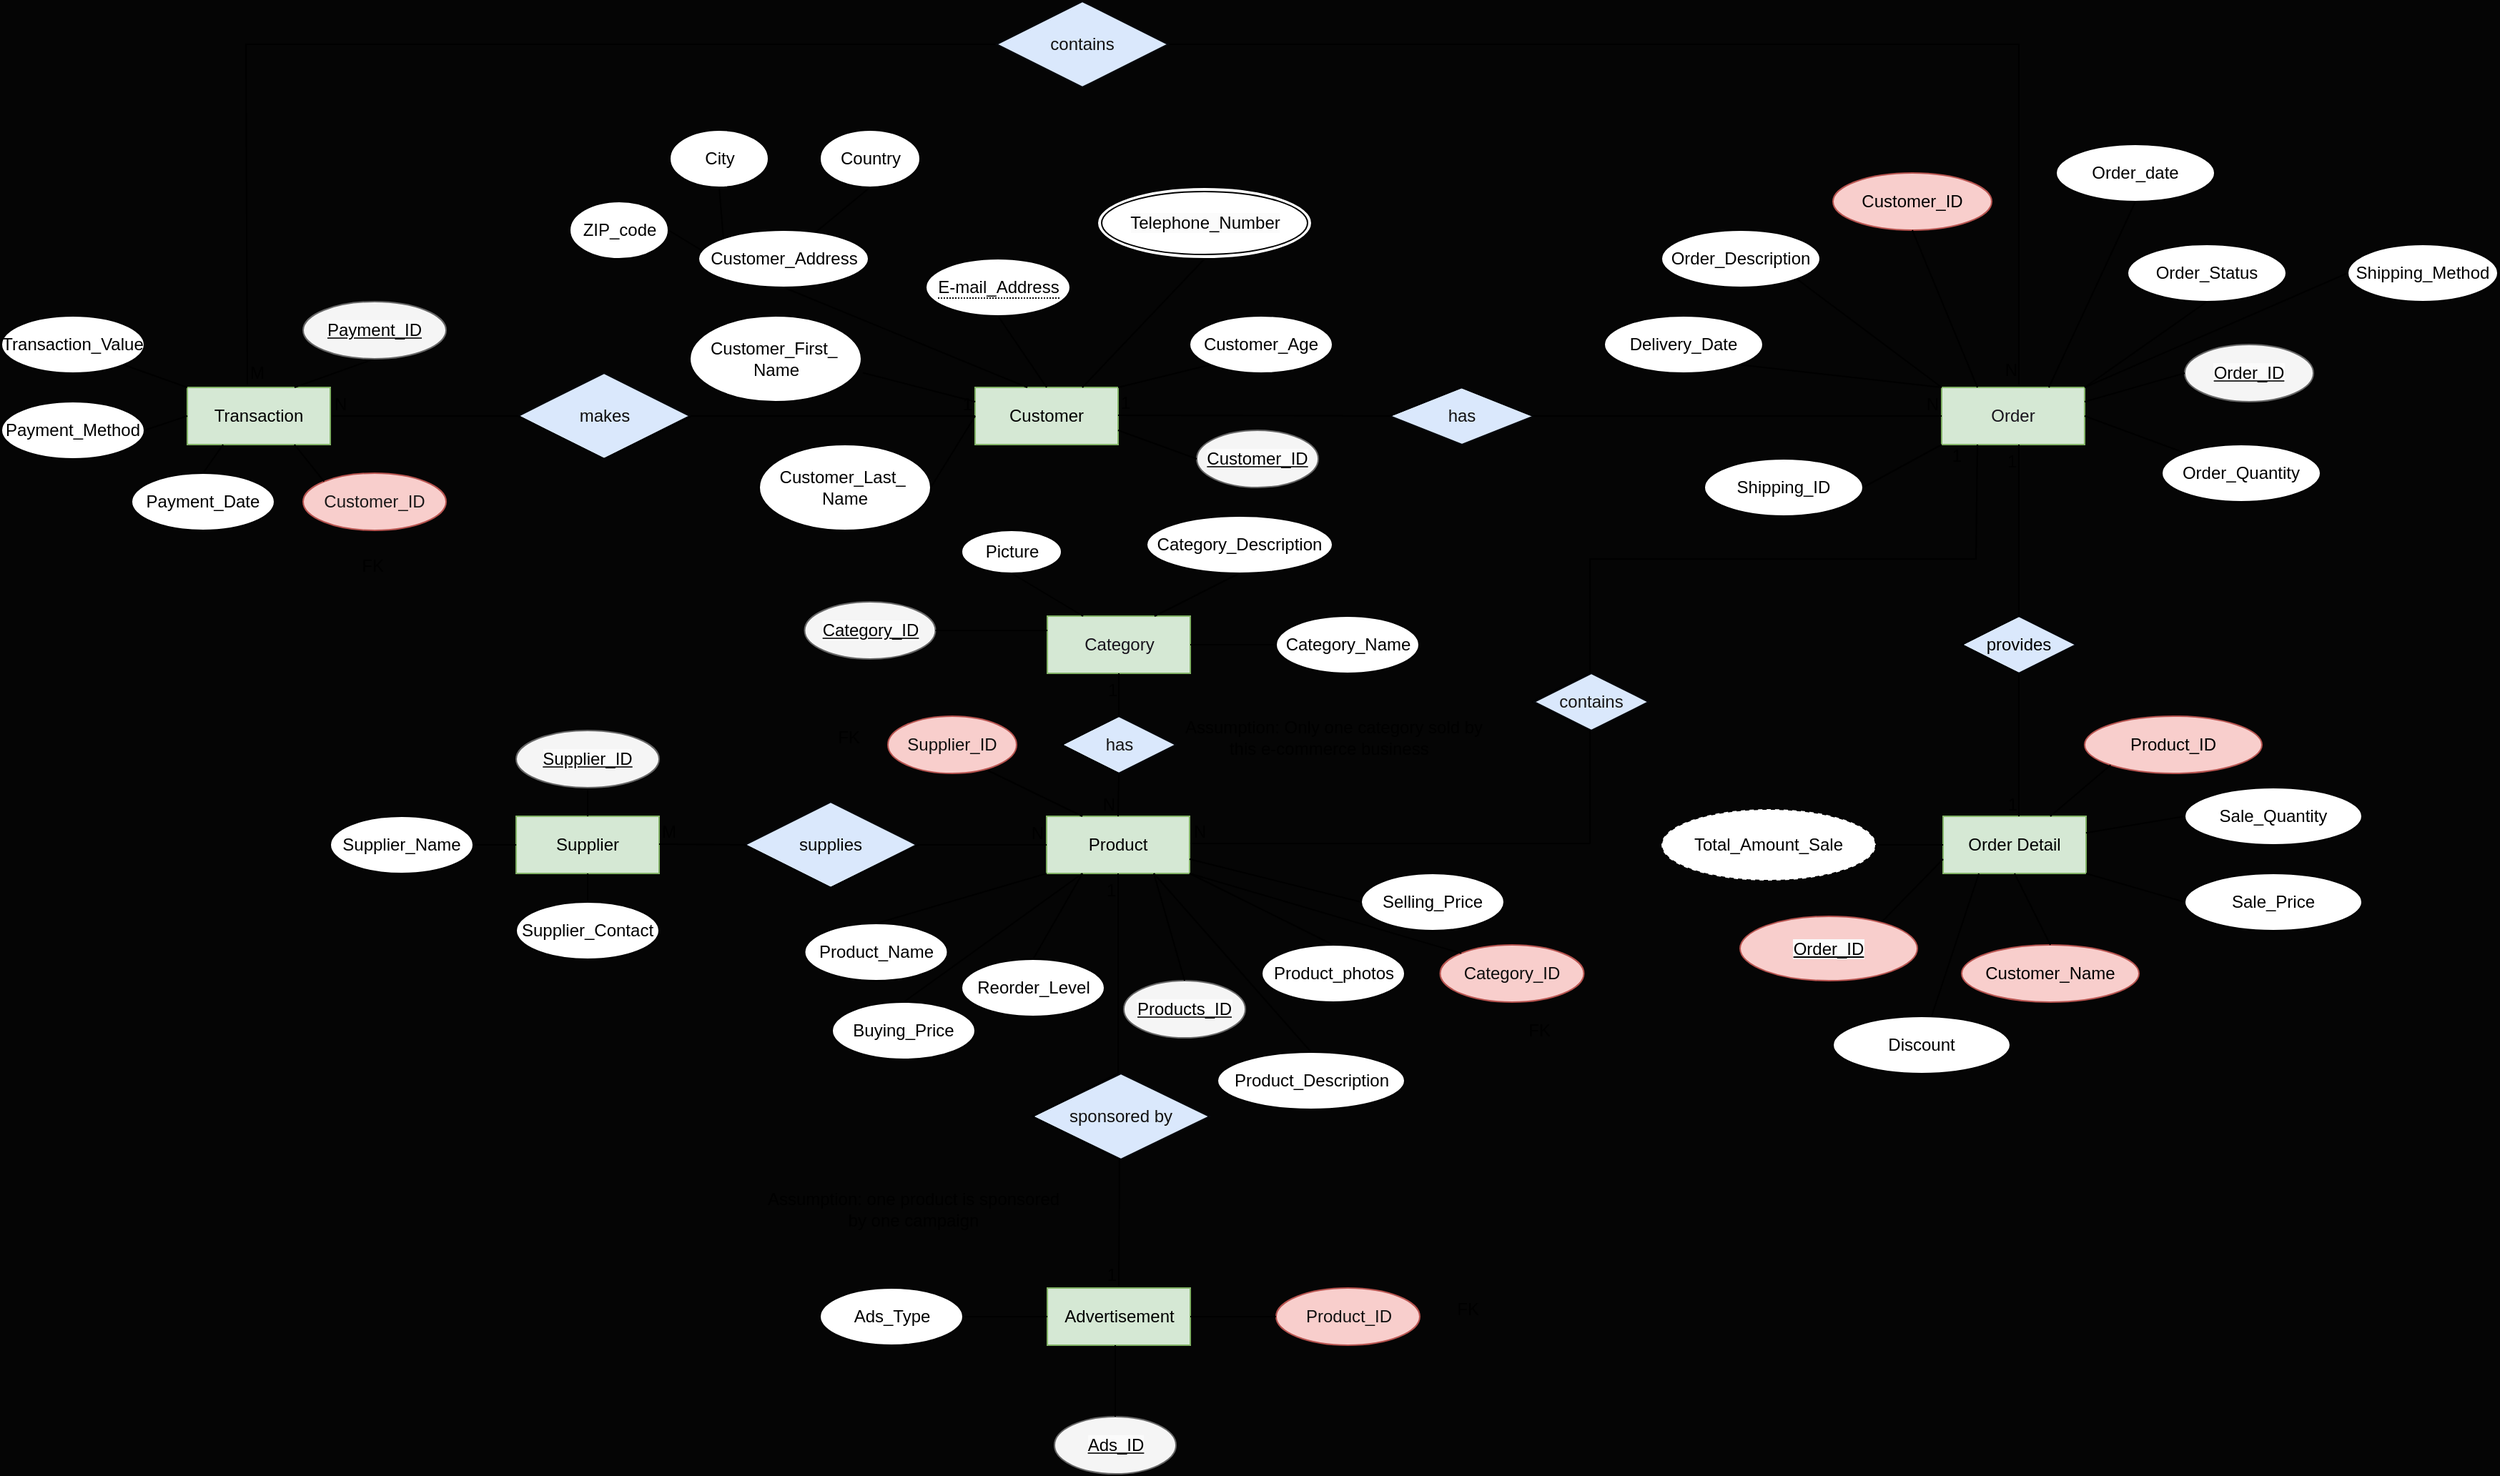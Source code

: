 <mxfile>
    <diagram name="Page-1" id="ivrqiA3PI_ZQujy4Wrm9">
        <mxGraphModel dx="1917" dy="1512" grid="1" gridSize="10" guides="1" tooltips="1" connect="1" arrows="1" fold="1" page="1" pageScale="1" pageWidth="1169" pageHeight="827" background="#050505" math="0" shadow="0">
            <root>
                <mxCell id="0"/>
                <mxCell id="1" parent="0"/>
                <mxCell id="GLYRe_VKkiP-eNtGVK_R-2" value="Customer" style="whiteSpace=wrap;html=1;align=center;fillColor=#d5e8d4;strokeColor=#82b366;fontColor=#000000;" parent="1" vertex="1">
                    <mxGeometry x="511" y="-50" width="100" height="40" as="geometry"/>
                </mxCell>
                <mxCell id="GLYRe_VKkiP-eNtGVK_R-3" value="Product" style="whiteSpace=wrap;html=1;align=center;fillColor=#d5e8d4;strokeColor=#82b366;fontColor=#000000;" parent="1" vertex="1">
                    <mxGeometry x="561" y="250" width="100" height="40" as="geometry"/>
                </mxCell>
                <mxCell id="GLYRe_VKkiP-eNtGVK_R-4" value="Order" style="whiteSpace=wrap;html=1;align=center;points=[[0,0,0,0,0],[0,0.25,0,0,0],[0,0.5,0,0,0],[0,0.75,0,0,0],[0,1,0,0,0],[0.25,0,0,0,0],[0.25,1,0,0,0],[0.5,0,0,0,0],[0.5,1,0,0,0],[0.75,0,0,0,0],[0.75,1,0,0,0],[1,0,0,0,0],[1,0.25,0,0,0],[1,0.5,0,0,0],[1,0.75,0,0,0],[1,1,0,0,0]];fillColor=#d5e8d4;strokeColor=#82b366;fontColor=#18141D;" parent="1" vertex="1">
                    <mxGeometry x="1187" y="-50" width="100" height="40" as="geometry"/>
                </mxCell>
                <mxCell id="GLYRe_VKkiP-eNtGVK_R-5" value="Order Detail" style="whiteSpace=wrap;html=1;align=center;fillColor=#d5e8d4;strokeColor=#82b366;fontColor=#000000;" parent="1" vertex="1">
                    <mxGeometry x="1188" y="250" width="100" height="40" as="geometry"/>
                </mxCell>
                <mxCell id="GLYRe_VKkiP-eNtGVK_R-7" value="Supplier" style="whiteSpace=wrap;html=1;align=center;fillColor=#d5e8d4;strokeColor=#82b366;fontColor=#000000;" parent="1" vertex="1">
                    <mxGeometry x="190" y="250" width="100" height="40" as="geometry"/>
                </mxCell>
                <mxCell id="GLYRe_VKkiP-eNtGVK_R-8" value="Category" style="whiteSpace=wrap;html=1;align=center;fillColor=#d5e8d4;strokeColor=#82b366;fontColor=#18141D;" parent="1" vertex="1">
                    <mxGeometry x="561.5" y="110" width="100" height="40" as="geometry"/>
                </mxCell>
                <mxCell id="GLYRe_VKkiP-eNtGVK_R-39" value="supplies" style="shape=rhombus;perimeter=rhombusPerimeter;whiteSpace=wrap;html=1;align=center;fillColor=#dae8fc;strokeColor=#07090D;fontColor=#050505;" parent="1" vertex="1">
                    <mxGeometry x="350" y="240" width="120" height="60" as="geometry"/>
                </mxCell>
                <mxCell id="GLYRe_VKkiP-eNtGVK_R-41" value="Supplier_Name" style="ellipse;whiteSpace=wrap;html=1;align=center;" parent="1" vertex="1">
                    <mxGeometry x="60" y="250" width="100" height="40" as="geometry"/>
                </mxCell>
                <mxCell id="GLYRe_VKkiP-eNtGVK_R-43" value="Supplier_Contact" style="ellipse;whiteSpace=wrap;html=1;align=center;" parent="1" vertex="1">
                    <mxGeometry x="190" y="310" width="100" height="40" as="geometry"/>
                </mxCell>
                <mxCell id="GLYRe_VKkiP-eNtGVK_R-45" value="" style="endArrow=none;html=1;rounded=0;exitX=1;exitY=0.5;exitDx=0;exitDy=0;entryX=0;entryY=0.5;entryDx=0;entryDy=0;entryPerimeter=0;" parent="1" source="GLYRe_VKkiP-eNtGVK_R-41" target="GLYRe_VKkiP-eNtGVK_R-7" edge="1">
                    <mxGeometry relative="1" as="geometry">
                        <mxPoint x="170" y="274.5" as="sourcePoint"/>
                        <mxPoint x="190" y="275" as="targetPoint"/>
                    </mxGeometry>
                </mxCell>
                <mxCell id="GLYRe_VKkiP-eNtGVK_R-50" value="" style="endArrow=none;html=1;rounded=0;entryX=0.5;entryY=1;entryDx=0;entryDy=0;exitX=0.5;exitY=0;exitDx=0;exitDy=0;" parent="1" source="GLYRe_VKkiP-eNtGVK_R-7" edge="1">
                    <mxGeometry relative="1" as="geometry">
                        <mxPoint x="500" y="309" as="sourcePoint"/>
                        <mxPoint x="240" y="230" as="targetPoint"/>
                    </mxGeometry>
                </mxCell>
                <mxCell id="GLYRe_VKkiP-eNtGVK_R-51" value="" style="endArrow=none;html=1;rounded=0;entryX=0.5;entryY=1;entryDx=0;entryDy=0;exitX=0.5;exitY=0;exitDx=0;exitDy=0;" parent="1" source="GLYRe_VKkiP-eNtGVK_R-43" target="GLYRe_VKkiP-eNtGVK_R-7" edge="1">
                    <mxGeometry relative="1" as="geometry">
                        <mxPoint x="200" y="430" as="sourcePoint"/>
                        <mxPoint x="360" y="430" as="targetPoint"/>
                    </mxGeometry>
                </mxCell>
                <mxCell id="GLYRe_VKkiP-eNtGVK_R-56" value="" style="endArrow=none;html=1;rounded=0;entryX=0;entryY=0.5;entryDx=0;entryDy=0;" parent="1" target="GLYRe_VKkiP-eNtGVK_R-3" edge="1">
                    <mxGeometry relative="1" as="geometry">
                        <mxPoint x="290" y="269.5" as="sourcePoint"/>
                        <mxPoint x="450" y="269.5" as="targetPoint"/>
                        <Array as="points">
                            <mxPoint x="350" y="270"/>
                            <mxPoint x="410" y="300"/>
                            <mxPoint x="471" y="270"/>
                        </Array>
                    </mxGeometry>
                </mxCell>
                <mxCell id="GLYRe_VKkiP-eNtGVK_R-57" value="M" style="resizable=0;html=1;whiteSpace=wrap;align=left;verticalAlign=bottom;" parent="GLYRe_VKkiP-eNtGVK_R-56" connectable="0" vertex="1">
                    <mxGeometry x="-1" relative="1" as="geometry"/>
                </mxCell>
                <mxCell id="GLYRe_VKkiP-eNtGVK_R-58" value="N" style="resizable=0;html=1;whiteSpace=wrap;align=right;verticalAlign=bottom;" parent="GLYRe_VKkiP-eNtGVK_R-56" connectable="0" vertex="1">
                    <mxGeometry x="1" relative="1" as="geometry"/>
                </mxCell>
                <mxCell id="GLYRe_VKkiP-eNtGVK_R-60" value="&lt;meta charset=&quot;utf-8&quot;&gt;&lt;span style=&quot;color: rgb(0, 0, 0); font-family: Helvetica; font-size: 12px; font-style: normal; font-variant-ligatures: normal; font-variant-caps: normal; font-weight: 400; letter-spacing: normal; orphans: 2; text-align: center; text-indent: 0px; text-transform: none; widows: 2; word-spacing: 0px; -webkit-text-stroke-width: 0px; background-color: rgb(251, 251, 251); text-decoration-thickness: initial; text-decoration-style: initial; text-decoration-color: initial; float: none; display: inline !important;&quot;&gt;Supplier_ID&lt;/span&gt;" style="ellipse;whiteSpace=wrap;html=1;align=center;fontStyle=4;fillColor=#f5f5f5;fontColor=#333333;strokeColor=#666666;" parent="1" vertex="1">
                    <mxGeometry x="190" y="190" width="100" height="40" as="geometry"/>
                </mxCell>
                <mxCell id="GLYRe_VKkiP-eNtGVK_R-63" value="&lt;span style=&quot;color: rgb(0, 0, 0); font-family: Helvetica; font-size: 12px; font-style: normal; font-variant-ligatures: normal; font-variant-caps: normal; font-weight: 400; letter-spacing: normal; orphans: 2; text-align: center; text-indent: 0px; text-transform: none; widows: 2; word-spacing: 0px; -webkit-text-stroke-width: 0px; background-color: rgb(251, 251, 251); text-decoration-thickness: initial; text-decoration-style: initial; text-decoration-color: initial; float: none; display: inline !important;&quot;&gt;Category_ID&lt;/span&gt;" style="ellipse;whiteSpace=wrap;html=1;align=center;fontStyle=4;fillColor=#f5f5f5;fontColor=#333333;strokeColor=#666666;" parent="1" vertex="1">
                    <mxGeometry x="391.75" y="100" width="91.5" height="40" as="geometry"/>
                </mxCell>
                <mxCell id="GLYRe_VKkiP-eNtGVK_R-64" value="Product_Name" style="ellipse;whiteSpace=wrap;html=1;align=center;" parent="1" vertex="1">
                    <mxGeometry x="391.75" y="325" width="100" height="40" as="geometry"/>
                </mxCell>
                <mxCell id="GLYRe_VKkiP-eNtGVK_R-65" value="Buying_Price" style="ellipse;whiteSpace=wrap;html=1;align=center;" parent="1" vertex="1">
                    <mxGeometry x="411" y="380" width="100" height="40" as="geometry"/>
                </mxCell>
                <mxCell id="GLYRe_VKkiP-eNtGVK_R-67" value="has" style="shape=rhombus;perimeter=rhombusPerimeter;whiteSpace=wrap;html=1;align=center;fillColor=#dae8fc;strokeColor=#07090D;fontColor=#151414;" parent="1" vertex="1">
                    <mxGeometry x="571.5" y="180" width="80" height="40" as="geometry"/>
                </mxCell>
                <mxCell id="GLYRe_VKkiP-eNtGVK_R-75" value="Category_Name" style="ellipse;whiteSpace=wrap;html=1;align=center;" parent="1" vertex="1">
                    <mxGeometry x="721.5" y="110" width="100" height="40" as="geometry"/>
                </mxCell>
                <mxCell id="GLYRe_VKkiP-eNtGVK_R-76" value="&lt;span style=&quot;color: rgb(0, 0, 0); font-family: Helvetica; font-size: 12px; font-style: normal; font-variant-ligatures: normal; font-variant-caps: normal; font-weight: 400; letter-spacing: normal; orphans: 2; text-align: center; text-indent: 0px; text-transform: none; widows: 2; word-spacing: 0px; -webkit-text-stroke-width: 0px; background-color: rgb(251, 251, 251); text-decoration-thickness: initial; text-decoration-style: initial; text-decoration-color: initial; float: none; display: inline !important;&quot;&gt;Products_ID&lt;/span&gt;" style="ellipse;whiteSpace=wrap;html=1;align=center;fontStyle=4;fillColor=#f5f5f5;fontColor=#333333;strokeColor=#666666;" parent="1" vertex="1">
                    <mxGeometry x="615" y="365" width="85" height="40" as="geometry"/>
                </mxCell>
                <mxCell id="GLYRe_VKkiP-eNtGVK_R-77" value="Product_Description" style="ellipse;whiteSpace=wrap;html=1;align=center;" parent="1" vertex="1">
                    <mxGeometry x="680.5" y="415" width="131" height="40" as="geometry"/>
                </mxCell>
                <mxCell id="GLYRe_VKkiP-eNtGVK_R-83" value="Category_Description" style="ellipse;whiteSpace=wrap;html=1;align=center;" parent="1" vertex="1">
                    <mxGeometry x="631" y="40" width="130" height="40" as="geometry"/>
                </mxCell>
                <mxCell id="GLYRe_VKkiP-eNtGVK_R-89" value="Assumption: Only one category sold by this e-commerce business&amp;nbsp;&amp;nbsp;" style="text;html=1;strokeColor=none;fillColor=none;align=center;verticalAlign=middle;whiteSpace=wrap;rounded=0;" parent="1" vertex="1">
                    <mxGeometry x="651.5" y="180" width="220" height="30" as="geometry"/>
                </mxCell>
                <mxCell id="GLYRe_VKkiP-eNtGVK_R-91" value="Selling_Price" style="ellipse;whiteSpace=wrap;html=1;align=center;" parent="1" vertex="1">
                    <mxGeometry x="781" y="290" width="100" height="40" as="geometry"/>
                </mxCell>
                <mxCell id="GLYRe_VKkiP-eNtGVK_R-92" value="Product_photos" style="ellipse;whiteSpace=wrap;html=1;align=center;" parent="1" vertex="1">
                    <mxGeometry x="711.5" y="340" width="100" height="40" as="geometry"/>
                </mxCell>
                <mxCell id="GLYRe_VKkiP-eNtGVK_R-93" value="has" style="shape=rhombus;perimeter=rhombusPerimeter;whiteSpace=wrap;html=1;align=center;fillColor=#dae8fc;strokeColor=#07090D;fontColor=#121111;" parent="1" vertex="1">
                    <mxGeometry x="801" y="-50" width="101" height="40" as="geometry"/>
                </mxCell>
                <mxCell id="GLYRe_VKkiP-eNtGVK_R-98" value="" style="endArrow=none;html=1;rounded=0;exitX=1;exitY=0.5;exitDx=0;exitDy=0;entryX=0;entryY=0.25;entryDx=0;entryDy=0;" parent="1" source="GLYRe_VKkiP-eNtGVK_R-63" target="GLYRe_VKkiP-eNtGVK_R-8" edge="1">
                    <mxGeometry relative="1" as="geometry">
                        <mxPoint x="209.5" y="260" as="sourcePoint"/>
                        <mxPoint x="561" y="130" as="targetPoint"/>
                    </mxGeometry>
                </mxCell>
                <mxCell id="GLYRe_VKkiP-eNtGVK_R-99" value="" style="endArrow=none;html=1;rounded=0;exitX=0;exitY=0.5;exitDx=0;exitDy=0;entryX=1;entryY=0.5;entryDx=0;entryDy=0;" parent="1" source="GLYRe_VKkiP-eNtGVK_R-75" target="GLYRe_VKkiP-eNtGVK_R-8" edge="1">
                    <mxGeometry relative="1" as="geometry">
                        <mxPoint x="560.5" y="120" as="sourcePoint"/>
                        <mxPoint x="610.5" y="120" as="targetPoint"/>
                    </mxGeometry>
                </mxCell>
                <mxCell id="GLYRe_VKkiP-eNtGVK_R-104" style="edgeStyle=orthogonalEdgeStyle;rounded=0;orthogonalLoop=1;jettySize=auto;html=1;exitX=0.5;exitY=1;exitDx=0;exitDy=0;" parent="1" source="GLYRe_VKkiP-eNtGVK_R-67" target="GLYRe_VKkiP-eNtGVK_R-67" edge="1">
                    <mxGeometry relative="1" as="geometry"/>
                </mxCell>
                <mxCell id="GLYRe_VKkiP-eNtGVK_R-115" value="" style="endArrow=none;html=1;rounded=0;exitX=0.5;exitY=0;exitDx=0;exitDy=0;entryX=0;entryY=1;entryDx=0;entryDy=0;" parent="1" source="GLYRe_VKkiP-eNtGVK_R-64" target="GLYRe_VKkiP-eNtGVK_R-3" edge="1">
                    <mxGeometry relative="1" as="geometry">
                        <mxPoint x="810" y="80" as="sourcePoint"/>
                        <mxPoint x="783" y="130" as="targetPoint"/>
                        <Array as="points"/>
                    </mxGeometry>
                </mxCell>
                <mxCell id="GLYRe_VKkiP-eNtGVK_R-116" value="" style="endArrow=none;html=1;rounded=0;exitX=0.5;exitY=0;exitDx=0;exitDy=0;entryX=0.75;entryY=1;entryDx=0;entryDy=0;" parent="1" source="GLYRe_VKkiP-eNtGVK_R-76" target="GLYRe_VKkiP-eNtGVK_R-3" edge="1">
                    <mxGeometry relative="1" as="geometry">
                        <mxPoint x="500" y="350" as="sourcePoint"/>
                        <mxPoint x="571" y="300" as="targetPoint"/>
                        <Array as="points"/>
                    </mxGeometry>
                </mxCell>
                <mxCell id="GLYRe_VKkiP-eNtGVK_R-117" value="" style="endArrow=none;html=1;rounded=0;exitX=0.5;exitY=0;exitDx=0;exitDy=0;entryX=1;entryY=1;entryDx=0;entryDy=0;" parent="1" source="GLYRe_VKkiP-eNtGVK_R-92" target="GLYRe_VKkiP-eNtGVK_R-3" edge="1">
                    <mxGeometry relative="1" as="geometry">
                        <mxPoint x="646" y="360" as="sourcePoint"/>
                        <mxPoint x="621" y="300" as="targetPoint"/>
                        <Array as="points"/>
                    </mxGeometry>
                </mxCell>
                <mxCell id="GLYRe_VKkiP-eNtGVK_R-118" value="" style="endArrow=none;html=1;rounded=0;exitX=0.5;exitY=0;exitDx=0;exitDy=0;entryX=0.75;entryY=1;entryDx=0;entryDy=0;" parent="1" source="GLYRe_VKkiP-eNtGVK_R-77" target="GLYRe_VKkiP-eNtGVK_R-3" edge="1">
                    <mxGeometry relative="1" as="geometry">
                        <mxPoint x="761" y="340" as="sourcePoint"/>
                        <mxPoint x="671" y="300" as="targetPoint"/>
                        <Array as="points"/>
                    </mxGeometry>
                </mxCell>
                <mxCell id="GLYRe_VKkiP-eNtGVK_R-119" value="" style="endArrow=none;html=1;rounded=0;exitX=0.5;exitY=0;exitDx=0;exitDy=0;entryX=0.25;entryY=1;entryDx=0;entryDy=0;" parent="1" source="GLYRe_VKkiP-eNtGVK_R-65" target="GLYRe_VKkiP-eNtGVK_R-3" edge="1">
                    <mxGeometry relative="1" as="geometry">
                        <mxPoint x="737" y="400" as="sourcePoint"/>
                        <mxPoint x="646" y="300" as="targetPoint"/>
                        <Array as="points"/>
                    </mxGeometry>
                </mxCell>
                <mxCell id="GLYRe_VKkiP-eNtGVK_R-122" value="" style="endArrow=none;html=1;rounded=0;exitX=0;exitY=0.5;exitDx=0;exitDy=0;entryX=1;entryY=0.75;entryDx=0;entryDy=0;" parent="1" source="GLYRe_VKkiP-eNtGVK_R-91" target="GLYRe_VKkiP-eNtGVK_R-3" edge="1">
                    <mxGeometry relative="1" as="geometry">
                        <mxPoint x="761" y="340" as="sourcePoint"/>
                        <mxPoint x="671" y="300" as="targetPoint"/>
                        <Array as="points"/>
                    </mxGeometry>
                </mxCell>
                <mxCell id="GLYRe_VKkiP-eNtGVK_R-123" value="&lt;span style=&quot;color: rgb(0, 0, 0); font-family: Helvetica; font-size: 12px; font-style: normal; font-variant-ligatures: normal; font-variant-caps: normal; font-weight: 400; letter-spacing: normal; orphans: 2; text-align: center; text-indent: 0px; text-transform: none; widows: 2; word-spacing: 0px; -webkit-text-stroke-width: 0px; background-color: rgb(251, 251, 251); text-decoration-thickness: initial; text-decoration-style: initial; text-decoration-color: initial; float: none; display: inline !important;&quot;&gt;Customer_ID&lt;/span&gt;" style="ellipse;whiteSpace=wrap;html=1;align=center;fontStyle=4;fillColor=#f5f5f5;fontColor=#333333;strokeColor=#666666;" parent="1" vertex="1">
                    <mxGeometry x="666" y="-20" width="85" height="40" as="geometry"/>
                </mxCell>
                <mxCell id="GLYRe_VKkiP-eNtGVK_R-124" value="Customer_Last_&amp;nbsp; Name" style="ellipse;whiteSpace=wrap;html=1;align=center;" parent="1" vertex="1">
                    <mxGeometry x="360" y="-10" width="120" height="60" as="geometry"/>
                </mxCell>
                <mxCell id="GLYRe_VKkiP-eNtGVK_R-125" value="Order_Status" style="ellipse;whiteSpace=wrap;html=1;align=center;" parent="1" vertex="1">
                    <mxGeometry x="1317" y="-150" width="111" height="40" as="geometry"/>
                </mxCell>
                <mxCell id="GLYRe_VKkiP-eNtGVK_R-126" value="Customer_Address" style="ellipse;whiteSpace=wrap;html=1;align=center;" parent="1" vertex="1">
                    <mxGeometry x="317.5" y="-160" width="119" height="40" as="geometry"/>
                </mxCell>
                <mxCell id="GLYRe_VKkiP-eNtGVK_R-128" value="&lt;span style=&quot;color: rgb(0, 0, 0); font-family: Helvetica; font-size: 12px; font-style: normal; font-variant-ligatures: normal; font-variant-caps: normal; font-weight: 400; letter-spacing: normal; orphans: 2; text-align: center; text-indent: 0px; text-transform: none; widows: 2; word-spacing: 0px; -webkit-text-stroke-width: 0px; background-color: rgb(251, 251, 251); text-decoration-thickness: initial; text-decoration-style: initial; text-decoration-color: initial; float: none; display: inline !important;&quot;&gt;Telephone_Number&lt;/span&gt;" style="ellipse;shape=doubleEllipse;margin=3;whiteSpace=wrap;html=1;align=center;" parent="1" vertex="1">
                    <mxGeometry x="596.5" y="-190" width="150" height="50" as="geometry"/>
                </mxCell>
                <mxCell id="GLYRe_VKkiP-eNtGVK_R-129" value="ZIP_code" style="ellipse;whiteSpace=wrap;html=1;align=center;" parent="1" vertex="1">
                    <mxGeometry x="227.5" y="-180" width="69" height="40" as="geometry"/>
                </mxCell>
                <mxCell id="GLYRe_VKkiP-eNtGVK_R-130" value="City" style="ellipse;whiteSpace=wrap;html=1;align=center;" parent="1" vertex="1">
                    <mxGeometry x="297.5" y="-230" width="69" height="40" as="geometry"/>
                </mxCell>
                <mxCell id="GLYRe_VKkiP-eNtGVK_R-131" value="Country" style="ellipse;whiteSpace=wrap;html=1;align=center;" parent="1" vertex="1">
                    <mxGeometry x="402.5" y="-230" width="70" height="40" as="geometry"/>
                </mxCell>
                <mxCell id="GLYRe_VKkiP-eNtGVK_R-133" value="&lt;span style=&quot;border-bottom: 1px dotted&quot;&gt;E-mail_Address&lt;/span&gt;" style="ellipse;whiteSpace=wrap;html=1;align=center;" parent="1" vertex="1">
                    <mxGeometry x="476.5" y="-140" width="101" height="40" as="geometry"/>
                </mxCell>
                <mxCell id="GLYRe_VKkiP-eNtGVK_R-135" value="" style="endArrow=none;html=1;rounded=0;entryX=1;entryY=0;entryDx=0;entryDy=0;exitX=0;exitY=1;exitDx=0;exitDy=0;" parent="1" source="3" target="GLYRe_VKkiP-eNtGVK_R-2" edge="1">
                    <mxGeometry relative="1" as="geometry">
                        <mxPoint x="661" y="-80" as="sourcePoint"/>
                        <mxPoint x="789.5" y="-20" as="targetPoint"/>
                        <Array as="points"/>
                    </mxGeometry>
                </mxCell>
                <mxCell id="GLYRe_VKkiP-eNtGVK_R-136" value="" style="endArrow=none;html=1;rounded=0;entryX=0.75;entryY=0;entryDx=0;entryDy=0;exitX=0.5;exitY=1;exitDx=0;exitDy=0;" parent="1" source="GLYRe_VKkiP-eNtGVK_R-128" target="GLYRe_VKkiP-eNtGVK_R-2" edge="1">
                    <mxGeometry relative="1" as="geometry">
                        <mxPoint x="642.5" y="-140" as="sourcePoint"/>
                        <mxPoint x="627.5" y="-40" as="targetPoint"/>
                        <Array as="points"/>
                    </mxGeometry>
                </mxCell>
                <mxCell id="GLYRe_VKkiP-eNtGVK_R-137" value="" style="endArrow=none;html=1;rounded=0;entryX=0.5;entryY=0;entryDx=0;entryDy=0;exitX=0.5;exitY=1;exitDx=0;exitDy=0;" parent="1" source="GLYRe_VKkiP-eNtGVK_R-133" target="GLYRe_VKkiP-eNtGVK_R-2" edge="1">
                    <mxGeometry relative="1" as="geometry">
                        <mxPoint x="652.5" y="-130" as="sourcePoint"/>
                        <mxPoint x="602.5" y="-40" as="targetPoint"/>
                        <Array as="points"/>
                    </mxGeometry>
                </mxCell>
                <mxCell id="GLYRe_VKkiP-eNtGVK_R-138" value="" style="endArrow=none;html=1;rounded=0;exitX=0.5;exitY=1;exitDx=0;exitDy=0;" parent="1" source="GLYRe_VKkiP-eNtGVK_R-126" edge="1">
                    <mxGeometry relative="1" as="geometry">
                        <mxPoint x="537.5" y="-90" as="sourcePoint"/>
                        <mxPoint x="547.5" y="-50" as="targetPoint"/>
                        <Array as="points"/>
                    </mxGeometry>
                </mxCell>
                <mxCell id="GLYRe_VKkiP-eNtGVK_R-140" value="" style="endArrow=none;html=1;rounded=0;exitX=0;exitY=0.5;exitDx=0;exitDy=0;" parent="1" source="GLYRe_VKkiP-eNtGVK_R-123" edge="1">
                    <mxGeometry relative="1" as="geometry">
                        <mxPoint x="661" as="sourcePoint"/>
                        <mxPoint x="611" y="-20" as="targetPoint"/>
                        <Array as="points"/>
                    </mxGeometry>
                </mxCell>
                <mxCell id="GLYRe_VKkiP-eNtGVK_R-141" value="" style="endArrow=none;html=1;rounded=0;entryX=0;entryY=0.5;entryDx=0;entryDy=0;exitX=1;exitY=0.5;exitDx=0;exitDy=0;" parent="1" source="GLYRe_VKkiP-eNtGVK_R-124" target="GLYRe_VKkiP-eNtGVK_R-2" edge="1">
                    <mxGeometry relative="1" as="geometry">
                        <mxPoint x="457.5" as="sourcePoint"/>
                        <mxPoint x="527.5" y="-30" as="targetPoint"/>
                        <Array as="points"/>
                    </mxGeometry>
                </mxCell>
                <mxCell id="GLYRe_VKkiP-eNtGVK_R-142" value="" style="endArrow=none;html=1;rounded=0;exitX=1;exitY=0.5;exitDx=0;exitDy=0;entryX=0.017;entryY=0.35;entryDx=0;entryDy=0;entryPerimeter=0;" parent="1" source="GLYRe_VKkiP-eNtGVK_R-129" target="GLYRe_VKkiP-eNtGVK_R-126" edge="1">
                    <mxGeometry relative="1" as="geometry">
                        <mxPoint x="387.5" y="-110" as="sourcePoint"/>
                        <mxPoint x="557.5" y="-40" as="targetPoint"/>
                        <Array as="points"/>
                    </mxGeometry>
                </mxCell>
                <mxCell id="GLYRe_VKkiP-eNtGVK_R-143" value="" style="endArrow=none;html=1;rounded=0;exitX=0.5;exitY=1;exitDx=0;exitDy=0;entryX=0;entryY=0;entryDx=0;entryDy=0;" parent="1" source="GLYRe_VKkiP-eNtGVK_R-130" target="GLYRe_VKkiP-eNtGVK_R-126" edge="1">
                    <mxGeometry relative="1" as="geometry">
                        <mxPoint x="306.5" y="-150" as="sourcePoint"/>
                        <mxPoint x="329.5" y="-136" as="targetPoint"/>
                        <Array as="points"/>
                    </mxGeometry>
                </mxCell>
                <mxCell id="GLYRe_VKkiP-eNtGVK_R-144" value="" style="endArrow=none;html=1;rounded=0;exitX=0.5;exitY=1;exitDx=0;exitDy=0;" parent="1" source="GLYRe_VKkiP-eNtGVK_R-131" target="GLYRe_VKkiP-eNtGVK_R-126" edge="1">
                    <mxGeometry relative="1" as="geometry">
                        <mxPoint x="422.5" y="-189" as="sourcePoint"/>
                        <mxPoint x="345.5" y="-144" as="targetPoint"/>
                        <Array as="points"/>
                    </mxGeometry>
                </mxCell>
                <mxCell id="GLYRe_VKkiP-eNtGVK_R-150" value="" style="endArrow=none;html=1;rounded=0;entryX=0;entryY=0.5;entryDx=0;entryDy=0;" parent="1" target="GLYRe_VKkiP-eNtGVK_R-4" edge="1">
                    <mxGeometry relative="1" as="geometry">
                        <mxPoint x="611" y="-30.5" as="sourcePoint"/>
                        <mxPoint x="771" y="-30.5" as="targetPoint"/>
                        <Array as="points">
                            <mxPoint x="801" y="-30"/>
                            <mxPoint x="851" y="-50"/>
                            <mxPoint x="901" y="-30"/>
                        </Array>
                    </mxGeometry>
                </mxCell>
                <mxCell id="GLYRe_VKkiP-eNtGVK_R-151" value="1" style="resizable=0;html=1;whiteSpace=wrap;align=left;verticalAlign=bottom;" parent="GLYRe_VKkiP-eNtGVK_R-150" connectable="0" vertex="1">
                    <mxGeometry x="-1" relative="1" as="geometry"/>
                </mxCell>
                <mxCell id="GLYRe_VKkiP-eNtGVK_R-152" value="N" style="resizable=0;html=1;whiteSpace=wrap;align=right;verticalAlign=bottom;" parent="GLYRe_VKkiP-eNtGVK_R-150" connectable="0" vertex="1">
                    <mxGeometry x="1" relative="1" as="geometry"/>
                </mxCell>
                <mxCell id="GLYRe_VKkiP-eNtGVK_R-154" value="Order_Description" style="ellipse;whiteSpace=wrap;html=1;align=center;" parent="1" vertex="1">
                    <mxGeometry x="991" y="-160" width="111" height="40" as="geometry"/>
                </mxCell>
                <mxCell id="GLYRe_VKkiP-eNtGVK_R-158" value="Delivery_Date" style="ellipse;whiteSpace=wrap;html=1;align=center;" parent="1" vertex="1">
                    <mxGeometry x="951" y="-100" width="111" height="40" as="geometry"/>
                </mxCell>
                <mxCell id="GLYRe_VKkiP-eNtGVK_R-159" value="Shipping_Method" style="ellipse;whiteSpace=wrap;html=1;align=center;" parent="1" vertex="1">
                    <mxGeometry x="1471" y="-150" width="105" height="40" as="geometry"/>
                </mxCell>
                <mxCell id="GLYRe_VKkiP-eNtGVK_R-160" value="&lt;span style=&quot;color: rgb(0, 0, 0); font-family: Helvetica; font-size: 12px; font-style: normal; font-variant-ligatures: normal; font-variant-caps: normal; font-weight: 400; letter-spacing: normal; orphans: 2; text-align: center; text-indent: 0px; text-transform: none; widows: 2; word-spacing: 0px; -webkit-text-stroke-width: 0px; background-color: rgb(251, 251, 251); text-decoration-thickness: initial; text-decoration-style: initial; text-decoration-color: initial; float: none; display: inline !important;&quot;&gt;Order_ID&lt;/span&gt;" style="ellipse;whiteSpace=wrap;html=1;align=center;fontStyle=4;fillColor=#f5f5f5;fontColor=#333333;strokeColor=#666666;" parent="1" vertex="1">
                    <mxGeometry x="1357" y="-80" width="90" height="40" as="geometry"/>
                </mxCell>
                <mxCell id="GLYRe_VKkiP-eNtGVK_R-162" value="Order_date" style="ellipse;whiteSpace=wrap;html=1;align=center;" parent="1" vertex="1">
                    <mxGeometry x="1267" y="-220" width="111" height="40" as="geometry"/>
                </mxCell>
                <mxCell id="GLYRe_VKkiP-eNtGVK_R-163" value="Customer_ID" style="ellipse;whiteSpace=wrap;html=1;align=center;fillColor=#f8cecc;strokeColor=#b85450;fontColor=#000000;" parent="1" vertex="1">
                    <mxGeometry x="1111" y="-200" width="111" height="40" as="geometry"/>
                </mxCell>
                <mxCell id="GLYRe_VKkiP-eNtGVK_R-164" value="provides" style="shape=rhombus;perimeter=rhombusPerimeter;whiteSpace=wrap;html=1;align=center;fillColor=#dae8fc;strokeColor=#00040a;fontColor=#000000;" parent="1" vertex="1">
                    <mxGeometry x="1201" y="110" width="80" height="40" as="geometry"/>
                </mxCell>
                <mxCell id="GLYRe_VKkiP-eNtGVK_R-170" value="" style="endArrow=none;html=1;rounded=0;exitX=0;exitY=0.5;exitDx=0;exitDy=0;entryX=1;entryY=0.25;entryDx=0;entryDy=0;" parent="1" source="GLYRe_VKkiP-eNtGVK_R-160" target="GLYRe_VKkiP-eNtGVK_R-4" edge="1">
                    <mxGeometry relative="1" as="geometry">
                        <mxPoint x="1347" y="-60" as="sourcePoint"/>
                        <mxPoint x="1308" y="-29" as="targetPoint"/>
                        <Array as="points"/>
                    </mxGeometry>
                </mxCell>
                <mxCell id="GLYRe_VKkiP-eNtGVK_R-171" value="" style="endArrow=none;html=1;rounded=0;exitX=0.5;exitY=1;exitDx=0;exitDy=0;entryX=1;entryY=0;entryDx=0;entryDy=0;" parent="1" source="GLYRe_VKkiP-eNtGVK_R-125" target="GLYRe_VKkiP-eNtGVK_R-4" edge="1">
                    <mxGeometry relative="1" as="geometry">
                        <mxPoint x="1356" y="-70" as="sourcePoint"/>
                        <mxPoint x="1257" y="-30" as="targetPoint"/>
                        <Array as="points"/>
                    </mxGeometry>
                </mxCell>
                <mxCell id="GLYRe_VKkiP-eNtGVK_R-172" value="" style="endArrow=none;html=1;rounded=0;exitX=0.5;exitY=1;exitDx=0;exitDy=0;entryX=0.75;entryY=0;entryDx=0;entryDy=0;" parent="1" source="GLYRe_VKkiP-eNtGVK_R-162" target="GLYRe_VKkiP-eNtGVK_R-4" edge="1">
                    <mxGeometry relative="1" as="geometry">
                        <mxPoint x="1353" y="-110" as="sourcePoint"/>
                        <mxPoint x="1287" y="-50" as="targetPoint"/>
                        <Array as="points"/>
                    </mxGeometry>
                </mxCell>
                <mxCell id="GLYRe_VKkiP-eNtGVK_R-174" value="" style="endArrow=none;html=1;rounded=0;exitX=0.5;exitY=1;exitDx=0;exitDy=0;entryX=0.25;entryY=0;entryDx=0;entryDy=0;" parent="1" source="GLYRe_VKkiP-eNtGVK_R-163" target="GLYRe_VKkiP-eNtGVK_R-4" edge="1">
                    <mxGeometry relative="1" as="geometry">
                        <mxPoint x="1148" y="-220" as="sourcePoint"/>
                        <mxPoint x="1077" y="-90" as="targetPoint"/>
                        <Array as="points"/>
                    </mxGeometry>
                </mxCell>
                <mxCell id="GLYRe_VKkiP-eNtGVK_R-175" value="" style="endArrow=none;html=1;rounded=0;entryX=1;entryY=0;entryDx=0;entryDy=0;entryPerimeter=0;exitX=0;exitY=0.5;exitDx=0;exitDy=0;" parent="1" source="GLYRe_VKkiP-eNtGVK_R-159" target="GLYRe_VKkiP-eNtGVK_R-4" edge="1">
                    <mxGeometry relative="1" as="geometry">
                        <mxPoint x="1471" y="-130" as="sourcePoint"/>
                        <mxPoint x="1137" as="targetPoint"/>
                        <Array as="points"/>
                    </mxGeometry>
                </mxCell>
                <mxCell id="GLYRe_VKkiP-eNtGVK_R-176" value="" style="endArrow=none;html=1;rounded=0;exitX=1;exitY=1;exitDx=0;exitDy=0;entryX=0;entryY=0;entryDx=0;entryDy=0;" parent="1" source="GLYRe_VKkiP-eNtGVK_R-154" target="GLYRe_VKkiP-eNtGVK_R-4" edge="1">
                    <mxGeometry relative="1" as="geometry">
                        <mxPoint x="1128" y="-180" as="sourcePoint"/>
                        <mxPoint x="1206" y="-43" as="targetPoint"/>
                        <Array as="points"/>
                    </mxGeometry>
                </mxCell>
                <mxCell id="GLYRe_VKkiP-eNtGVK_R-177" value="" style="endArrow=none;html=1;rounded=0;exitX=1;exitY=1;exitDx=0;exitDy=0;entryX=0;entryY=0;entryDx=0;entryDy=0;" parent="1" source="GLYRe_VKkiP-eNtGVK_R-158" target="GLYRe_VKkiP-eNtGVK_R-4" edge="1">
                    <mxGeometry relative="1" as="geometry">
                        <mxPoint x="1138" y="-170" as="sourcePoint"/>
                        <mxPoint x="1216" y="-33" as="targetPoint"/>
                        <Array as="points"/>
                    </mxGeometry>
                </mxCell>
                <mxCell id="GLYRe_VKkiP-eNtGVK_R-180" value="" style="endArrow=none;html=1;rounded=0;entryX=0;entryY=0;entryDx=0;entryDy=0;exitX=0.5;exitY=1;exitDx=0;exitDy=0;" parent="1" edge="1">
                    <mxGeometry relative="1" as="geometry">
                        <mxPoint x="1241" y="-10" as="sourcePoint"/>
                        <mxPoint x="1241" y="250" as="targetPoint"/>
                        <Array as="points">
                            <mxPoint x="1241" y="110"/>
                            <mxPoint x="1201" y="130"/>
                            <mxPoint x="1241" y="150"/>
                            <mxPoint x="1241" y="210"/>
                            <mxPoint x="1241" y="250"/>
                        </Array>
                    </mxGeometry>
                </mxCell>
                <mxCell id="GLYRe_VKkiP-eNtGVK_R-181" value="1" style="resizable=0;html=1;whiteSpace=wrap;align=left;verticalAlign=bottom;" parent="GLYRe_VKkiP-eNtGVK_R-180" connectable="0" vertex="1">
                    <mxGeometry x="-1" relative="1" as="geometry">
                        <mxPoint x="-10" y="20" as="offset"/>
                    </mxGeometry>
                </mxCell>
                <mxCell id="GLYRe_VKkiP-eNtGVK_R-182" value="1" style="resizable=0;html=1;whiteSpace=wrap;align=right;verticalAlign=bottom;" parent="GLYRe_VKkiP-eNtGVK_R-180" connectable="0" vertex="1">
                    <mxGeometry x="1" relative="1" as="geometry">
                        <mxPoint as="offset"/>
                    </mxGeometry>
                </mxCell>
                <mxCell id="GLYRe_VKkiP-eNtGVK_R-183" value="&lt;span style=&quot;color: rgb(0, 0, 0); font-family: Helvetica; font-size: 12px; font-style: normal; font-variant-ligatures: normal; font-variant-caps: normal; font-weight: 400; letter-spacing: normal; orphans: 2; text-align: center; text-indent: 0px; text-transform: none; widows: 2; word-spacing: 0px; -webkit-text-stroke-width: 0px; background-color: rgb(251, 251, 251); text-decoration-thickness: initial; text-decoration-style: initial; text-decoration-color: initial; float: none; display: inline !important;&quot;&gt;Order_ID&lt;/span&gt;" style="ellipse;whiteSpace=wrap;html=1;align=center;fontStyle=4;fillColor=#f8cecc;strokeColor=#b85450;" parent="1" vertex="1">
                    <mxGeometry x="1046" y="320" width="124" height="45" as="geometry"/>
                </mxCell>
                <mxCell id="GLYRe_VKkiP-eNtGVK_R-185" value="Sale_Quantity" style="ellipse;whiteSpace=wrap;html=1;align=center;" parent="1" vertex="1">
                    <mxGeometry x="1357" y="230" width="124" height="40" as="geometry"/>
                </mxCell>
                <mxCell id="GLYRe_VKkiP-eNtGVK_R-186" value="Sale_Price" style="ellipse;whiteSpace=wrap;html=1;align=center;" parent="1" vertex="1">
                    <mxGeometry x="1357" y="290" width="124" height="40" as="geometry"/>
                </mxCell>
                <mxCell id="GLYRe_VKkiP-eNtGVK_R-187" value="Customer_Name" style="ellipse;whiteSpace=wrap;html=1;align=center;fillColor=#f8cecc;strokeColor=#b85450;fontColor=#000000;" parent="1" vertex="1">
                    <mxGeometry x="1201" y="340" width="124" height="40" as="geometry"/>
                </mxCell>
                <mxCell id="GLYRe_VKkiP-eNtGVK_R-189" value="Total_Amount_Sale" style="ellipse;whiteSpace=wrap;html=1;align=center;dashed=1;" parent="1" vertex="1">
                    <mxGeometry x="991" y="245" width="150" height="50" as="geometry"/>
                </mxCell>
                <mxCell id="GLYRe_VKkiP-eNtGVK_R-191" value="" style="endArrow=none;html=1;rounded=0;exitX=1;exitY=0.5;exitDx=0;exitDy=0;entryX=0;entryY=0.5;entryDx=0;entryDy=0;" parent="1" source="GLYRe_VKkiP-eNtGVK_R-189" target="GLYRe_VKkiP-eNtGVK_R-5" edge="1">
                    <mxGeometry relative="1" as="geometry">
                        <mxPoint x="1140" y="270" as="sourcePoint"/>
                        <mxPoint x="1281" y="286" as="targetPoint"/>
                        <Array as="points"/>
                    </mxGeometry>
                </mxCell>
                <mxCell id="GLYRe_VKkiP-eNtGVK_R-192" value="" style="endArrow=none;html=1;rounded=0;exitX=0.806;exitY=0.067;exitDx=0;exitDy=0;entryX=0;entryY=0.75;entryDx=0;entryDy=0;exitPerimeter=0;" parent="1" source="GLYRe_VKkiP-eNtGVK_R-183" target="GLYRe_VKkiP-eNtGVK_R-5" edge="1">
                    <mxGeometry relative="1" as="geometry">
                        <mxPoint x="1151" y="280" as="sourcePoint"/>
                        <mxPoint x="1198" y="280" as="targetPoint"/>
                        <Array as="points"/>
                    </mxGeometry>
                </mxCell>
                <mxCell id="GLYRe_VKkiP-eNtGVK_R-193" value="" style="endArrow=none;html=1;rounded=0;entryX=0.5;entryY=1;entryDx=0;entryDy=0;exitX=0.5;exitY=0;exitDx=0;exitDy=0;" parent="1" source="GLYRe_VKkiP-eNtGVK_R-187" target="GLYRe_VKkiP-eNtGVK_R-5" edge="1">
                    <mxGeometry relative="1" as="geometry">
                        <mxPoint x="1251" y="340" as="sourcePoint"/>
                        <mxPoint x="1198" y="290" as="targetPoint"/>
                        <Array as="points"/>
                    </mxGeometry>
                </mxCell>
                <mxCell id="GLYRe_VKkiP-eNtGVK_R-194" value="" style="endArrow=none;html=1;rounded=0;entryX=1;entryY=1;entryDx=0;entryDy=0;exitX=0;exitY=0.5;exitDx=0;exitDy=0;" parent="1" source="GLYRe_VKkiP-eNtGVK_R-186" target="GLYRe_VKkiP-eNtGVK_R-5" edge="1">
                    <mxGeometry relative="1" as="geometry">
                        <mxPoint x="1273" y="350" as="sourcePoint"/>
                        <mxPoint x="1248" y="300" as="targetPoint"/>
                        <Array as="points"/>
                    </mxGeometry>
                </mxCell>
                <mxCell id="GLYRe_VKkiP-eNtGVK_R-195" value="" style="endArrow=none;html=1;rounded=0;" parent="1" target="GLYRe_VKkiP-eNtGVK_R-5" edge="1">
                    <mxGeometry relative="1" as="geometry">
                        <mxPoint x="1357" y="250" as="sourcePoint"/>
                        <mxPoint x="1291" y="270" as="targetPoint"/>
                        <Array as="points"/>
                    </mxGeometry>
                </mxCell>
                <mxCell id="GLYRe_VKkiP-eNtGVK_R-197" value="Order_Quantity" style="ellipse;whiteSpace=wrap;html=1;align=center;" parent="1" vertex="1">
                    <mxGeometry x="1341" y="-10" width="111" height="40" as="geometry"/>
                </mxCell>
                <mxCell id="GLYRe_VKkiP-eNtGVK_R-198" value="" style="endArrow=none;html=1;rounded=0;exitX=0;exitY=0;exitDx=0;exitDy=0;entryX=1;entryY=0.5;entryDx=0;entryDy=0;entryPerimeter=0;" parent="1" source="GLYRe_VKkiP-eNtGVK_R-197" target="GLYRe_VKkiP-eNtGVK_R-4" edge="1">
                    <mxGeometry relative="1" as="geometry">
                        <mxPoint x="1383" y="-100" as="sourcePoint"/>
                        <mxPoint x="1297" y="-40" as="targetPoint"/>
                        <Array as="points"/>
                    </mxGeometry>
                </mxCell>
                <mxCell id="GLYRe_VKkiP-eNtGVK_R-199" value="Product_ID" style="ellipse;whiteSpace=wrap;html=1;align=center;fillColor=#f8cecc;strokeColor=#b85450;fontColor=#000000;" parent="1" vertex="1">
                    <mxGeometry x="1287" y="180" width="124" height="40" as="geometry"/>
                </mxCell>
                <mxCell id="GLYRe_VKkiP-eNtGVK_R-200" value="" style="endArrow=none;html=1;rounded=0;entryX=0.75;entryY=0;entryDx=0;entryDy=0;exitX=0;exitY=1;exitDx=0;exitDy=0;" parent="1" source="GLYRe_VKkiP-eNtGVK_R-199" target="GLYRe_VKkiP-eNtGVK_R-5" edge="1">
                    <mxGeometry relative="1" as="geometry">
                        <mxPoint x="1331" y="210" as="sourcePoint"/>
                        <mxPoint x="1267" y="245" as="targetPoint"/>
                        <Array as="points"/>
                    </mxGeometry>
                </mxCell>
                <mxCell id="GLYRe_VKkiP-eNtGVK_R-201" value="Discount" style="ellipse;whiteSpace=wrap;html=1;align=center;" parent="1" vertex="1">
                    <mxGeometry x="1111" y="390" width="124" height="40" as="geometry"/>
                </mxCell>
                <mxCell id="GLYRe_VKkiP-eNtGVK_R-202" value="" style="endArrow=none;html=1;rounded=0;entryX=0.556;entryY=0;entryDx=0;entryDy=0;entryPerimeter=0;exitX=0.25;exitY=1;exitDx=0;exitDy=0;" parent="1" source="GLYRe_VKkiP-eNtGVK_R-5" target="GLYRe_VKkiP-eNtGVK_R-201" edge="1">
                    <mxGeometry relative="1" as="geometry">
                        <mxPoint x="1211" y="300" as="sourcePoint"/>
                        <mxPoint x="1173" y="326" as="targetPoint"/>
                        <Array as="points"/>
                    </mxGeometry>
                </mxCell>
                <mxCell id="GLYRe_VKkiP-eNtGVK_R-203" value="Shipping_ID" style="ellipse;whiteSpace=wrap;html=1;align=center;" parent="1" vertex="1">
                    <mxGeometry x="1021" width="111" height="40" as="geometry"/>
                </mxCell>
                <mxCell id="GLYRe_VKkiP-eNtGVK_R-204" value="" style="endArrow=none;html=1;rounded=0;entryX=0;entryY=1;entryDx=0;entryDy=0;entryPerimeter=0;" parent="1" target="GLYRe_VKkiP-eNtGVK_R-4" edge="1">
                    <mxGeometry relative="1" as="geometry">
                        <mxPoint x="1132" y="20" as="sourcePoint"/>
                        <mxPoint x="1197" y="-40" as="targetPoint"/>
                        <Array as="points"/>
                    </mxGeometry>
                </mxCell>
                <mxCell id="GLYRe_VKkiP-eNtGVK_R-209" value="Picture" style="ellipse;whiteSpace=wrap;html=1;align=center;" parent="1" vertex="1">
                    <mxGeometry x="501.5" y="50" width="70" height="30" as="geometry"/>
                </mxCell>
                <mxCell id="GLYRe_VKkiP-eNtGVK_R-210" value="" style="endArrow=none;html=1;rounded=0;exitX=0.5;exitY=1;exitDx=0;exitDy=0;entryX=0.25;entryY=0;entryDx=0;entryDy=0;" parent="1" source="GLYRe_VKkiP-eNtGVK_R-209" target="GLYRe_VKkiP-eNtGVK_R-8" edge="1">
                    <mxGeometry relative="1" as="geometry">
                        <mxPoint x="660.5" y="70" as="sourcePoint"/>
                        <mxPoint x="633.5" y="120" as="targetPoint"/>
                        <Array as="points"/>
                    </mxGeometry>
                </mxCell>
                <mxCell id="GLYRe_VKkiP-eNtGVK_R-214" value="Reorder_Level" style="ellipse;whiteSpace=wrap;html=1;align=center;" parent="1" vertex="1">
                    <mxGeometry x="501.5" y="350" width="100" height="40" as="geometry"/>
                </mxCell>
                <mxCell id="GLYRe_VKkiP-eNtGVK_R-215" value="Supplier_ID" style="ellipse;whiteSpace=wrap;html=1;align=center;fillColor=#f8cecc;strokeColor=#b85450;fontColor=#0f0f0f;" parent="1" vertex="1">
                    <mxGeometry x="450" y="180" width="90" height="40" as="geometry"/>
                </mxCell>
                <mxCell id="GLYRe_VKkiP-eNtGVK_R-216" value="" style="endArrow=none;html=1;rounded=0;exitX=0.5;exitY=0;exitDx=0;exitDy=0;entryX=0.25;entryY=1;entryDx=0;entryDy=0;" parent="1" source="GLYRe_VKkiP-eNtGVK_R-214" target="GLYRe_VKkiP-eNtGVK_R-3" edge="1">
                    <mxGeometry relative="1" as="geometry">
                        <mxPoint x="541" y="410" as="sourcePoint"/>
                        <mxPoint x="601" y="300" as="targetPoint"/>
                        <Array as="points"/>
                    </mxGeometry>
                </mxCell>
                <mxCell id="GLYRe_VKkiP-eNtGVK_R-217" value="" style="endArrow=none;html=1;rounded=0;exitX=0.25;exitY=0;exitDx=0;exitDy=0;entryX=0.778;entryY=0.95;entryDx=0;entryDy=0;entryPerimeter=0;" parent="1" source="GLYRe_VKkiP-eNtGVK_R-3" target="GLYRe_VKkiP-eNtGVK_R-215" edge="1">
                    <mxGeometry relative="1" as="geometry">
                        <mxPoint x="586" y="300" as="sourcePoint"/>
                        <mxPoint x="521" y="220" as="targetPoint"/>
                        <Array as="points"/>
                    </mxGeometry>
                </mxCell>
                <mxCell id="GLYRe_VKkiP-eNtGVK_R-220" value="" style="endArrow=none;html=1;rounded=0;entryX=0.25;entryY=1;entryDx=0;entryDy=0;entryPerimeter=0;" parent="1" target="GLYRe_VKkiP-eNtGVK_R-4" edge="1">
                    <mxGeometry relative="1" as="geometry">
                        <mxPoint x="661.5" y="269" as="sourcePoint"/>
                        <mxPoint x="1231" y="-10" as="targetPoint"/>
                        <Array as="points">
                            <mxPoint x="941" y="269"/>
                            <mxPoint x="941" y="190"/>
                            <mxPoint x="901" y="170"/>
                            <mxPoint x="941" y="150"/>
                            <mxPoint x="941" y="70"/>
                            <mxPoint x="1211" y="70"/>
                        </Array>
                    </mxGeometry>
                </mxCell>
                <mxCell id="GLYRe_VKkiP-eNtGVK_R-221" value="N" style="resizable=0;html=1;whiteSpace=wrap;align=left;verticalAlign=bottom;" parent="GLYRe_VKkiP-eNtGVK_R-220" connectable="0" vertex="1">
                    <mxGeometry x="-1" relative="1" as="geometry"/>
                </mxCell>
                <mxCell id="GLYRe_VKkiP-eNtGVK_R-222" value="1" style="resizable=0;html=1;whiteSpace=wrap;align=right;verticalAlign=bottom;" parent="GLYRe_VKkiP-eNtGVK_R-220" connectable="0" vertex="1">
                    <mxGeometry x="1" relative="1" as="geometry">
                        <mxPoint x="-10" y="17" as="offset"/>
                    </mxGeometry>
                </mxCell>
                <mxCell id="GLYRe_VKkiP-eNtGVK_R-224" value="" style="endArrow=none;html=1;rounded=0;exitX=0.5;exitY=1;exitDx=0;exitDy=0;entryX=0.5;entryY=0;entryDx=0;entryDy=0;" parent="1" target="GLYRe_VKkiP-eNtGVK_R-3" edge="1">
                    <mxGeometry relative="1" as="geometry">
                        <mxPoint x="611.5" y="150" as="sourcePoint"/>
                        <mxPoint x="611.5" y="260" as="targetPoint"/>
                        <Array as="points">
                            <mxPoint x="611.5" y="180"/>
                            <mxPoint x="571.5" y="200"/>
                            <mxPoint x="611.5" y="220"/>
                        </Array>
                    </mxGeometry>
                </mxCell>
                <mxCell id="GLYRe_VKkiP-eNtGVK_R-225" value="1" style="resizable=0;html=1;whiteSpace=wrap;align=left;verticalAlign=bottom;" parent="GLYRe_VKkiP-eNtGVK_R-224" connectable="0" vertex="1">
                    <mxGeometry x="-1" relative="1" as="geometry">
                        <mxPoint x="-10" y="20" as="offset"/>
                    </mxGeometry>
                </mxCell>
                <mxCell id="GLYRe_VKkiP-eNtGVK_R-226" value="N" style="resizable=0;html=1;whiteSpace=wrap;align=right;verticalAlign=bottom;" parent="GLYRe_VKkiP-eNtGVK_R-224" connectable="0" vertex="1">
                    <mxGeometry x="1" relative="1" as="geometry">
                        <mxPoint as="offset"/>
                    </mxGeometry>
                </mxCell>
                <mxCell id="GLYRe_VKkiP-eNtGVK_R-227" value="contains" style="shape=rhombus;perimeter=rhombusPerimeter;whiteSpace=wrap;html=1;align=center;fillColor=#dae8fc;strokeColor=#07090D;fontColor=#171616;" parent="1" vertex="1">
                    <mxGeometry x="902" y="150" width="80" height="40" as="geometry"/>
                </mxCell>
                <mxCell id="GLYRe_VKkiP-eNtGVK_R-228" value="" style="endArrow=none;html=1;rounded=0;exitX=0.5;exitY=1;exitDx=0;exitDy=0;entryX=0.75;entryY=0;entryDx=0;entryDy=0;" parent="1" source="GLYRe_VKkiP-eNtGVK_R-83" target="GLYRe_VKkiP-eNtGVK_R-8" edge="1">
                    <mxGeometry relative="1" as="geometry">
                        <mxPoint x="547" y="90" as="sourcePoint"/>
                        <mxPoint x="597" y="120" as="targetPoint"/>
                        <Array as="points"/>
                    </mxGeometry>
                </mxCell>
                <mxCell id="GLYRe_VKkiP-eNtGVK_R-229" value="Transaction" style="whiteSpace=wrap;html=1;align=center;fillColor=#d5e8d4;strokeColor=#82b366;fontColor=#000000;" parent="1" vertex="1">
                    <mxGeometry x="-40" y="-50" width="100" height="40" as="geometry"/>
                </mxCell>
                <mxCell id="GLYRe_VKkiP-eNtGVK_R-230" value="Payment_Method" style="ellipse;whiteSpace=wrap;html=1;align=center;" parent="1" vertex="1">
                    <mxGeometry x="-170" y="-40" width="100" height="40" as="geometry"/>
                </mxCell>
                <mxCell id="GLYRe_VKkiP-eNtGVK_R-231" value="Payment_Date" style="ellipse;whiteSpace=wrap;html=1;align=center;" parent="1" vertex="1">
                    <mxGeometry x="-79" y="10" width="100" height="40" as="geometry"/>
                </mxCell>
                <mxCell id="GLYRe_VKkiP-eNtGVK_R-232" value="" style="endArrow=none;html=1;rounded=0;exitX=1;exitY=0.5;exitDx=0;exitDy=0;entryX=0;entryY=0.5;entryDx=0;entryDy=0;entryPerimeter=0;" parent="1" source="GLYRe_VKkiP-eNtGVK_R-230" target="GLYRe_VKkiP-eNtGVK_R-229" edge="1">
                    <mxGeometry relative="1" as="geometry">
                        <mxPoint x="-60" y="-25.5" as="sourcePoint"/>
                        <mxPoint x="-40" y="-25" as="targetPoint"/>
                    </mxGeometry>
                </mxCell>
                <mxCell id="GLYRe_VKkiP-eNtGVK_R-233" value="" style="endArrow=none;html=1;rounded=0;entryX=0.5;entryY=1;entryDx=0;entryDy=0;exitX=0.75;exitY=0;exitDx=0;exitDy=0;" parent="1" source="GLYRe_VKkiP-eNtGVK_R-229" target="GLYRe_VKkiP-eNtGVK_R-236" edge="1">
                    <mxGeometry relative="1" as="geometry">
                        <mxPoint x="270" y="9" as="sourcePoint"/>
                        <mxPoint x="10" y="-70" as="targetPoint"/>
                    </mxGeometry>
                </mxCell>
                <mxCell id="GLYRe_VKkiP-eNtGVK_R-234" value="" style="endArrow=none;html=1;rounded=0;entryX=0.25;entryY=1;entryDx=0;entryDy=0;exitX=0.5;exitY=0;exitDx=0;exitDy=0;" parent="1" source="GLYRe_VKkiP-eNtGVK_R-231" target="GLYRe_VKkiP-eNtGVK_R-229" edge="1">
                    <mxGeometry relative="1" as="geometry">
                        <mxPoint x="-30" y="130" as="sourcePoint"/>
                        <mxPoint x="130" y="130" as="targetPoint"/>
                        <Array as="points"/>
                    </mxGeometry>
                </mxCell>
                <mxCell id="GLYRe_VKkiP-eNtGVK_R-236" value="&lt;span style=&quot;color: rgb(0, 0, 0); font-family: Helvetica; font-size: 12px; font-style: normal; font-variant-ligatures: normal; font-variant-caps: normal; font-weight: 400; letter-spacing: normal; orphans: 2; text-align: center; text-indent: 0px; text-transform: none; widows: 2; word-spacing: 0px; -webkit-text-stroke-width: 0px; background-color: rgb(251, 251, 251); text-decoration-thickness: initial; text-decoration-style: initial; text-decoration-color: initial; float: none; display: inline !important;&quot;&gt;Payment_ID&lt;/span&gt;" style="ellipse;whiteSpace=wrap;html=1;align=center;fontStyle=4;fillColor=#f5f5f5;strokeColor=#666666;fontColor=#333333;" parent="1" vertex="1">
                    <mxGeometry x="41" y="-110" width="100" height="40" as="geometry"/>
                </mxCell>
                <mxCell id="GLYRe_VKkiP-eNtGVK_R-237" value="makes" style="shape=rhombus;perimeter=rhombusPerimeter;whiteSpace=wrap;html=1;align=center;fillColor=#dae8fc;strokeColor=#07090D;fontColor=#0d0c0c;" parent="1" vertex="1">
                    <mxGeometry x="191.5" y="-60" width="120" height="60" as="geometry"/>
                </mxCell>
                <mxCell id="GLYRe_VKkiP-eNtGVK_R-238" value="" style="endArrow=none;html=1;rounded=0;" parent="1" target="GLYRe_VKkiP-eNtGVK_R-2" edge="1">
                    <mxGeometry relative="1" as="geometry">
                        <mxPoint x="61" y="-30" as="sourcePoint"/>
                        <mxPoint x="402.5" y="-30" as="targetPoint"/>
                        <Array as="points">
                            <mxPoint x="191.5" y="-30"/>
                            <mxPoint x="251.5"/>
                            <mxPoint x="312.5" y="-30"/>
                        </Array>
                    </mxGeometry>
                </mxCell>
                <mxCell id="GLYRe_VKkiP-eNtGVK_R-239" value="N" style="resizable=0;html=1;whiteSpace=wrap;align=left;verticalAlign=bottom;" parent="GLYRe_VKkiP-eNtGVK_R-238" connectable="0" vertex="1">
                    <mxGeometry x="-1" relative="1" as="geometry"/>
                </mxCell>
                <mxCell id="GLYRe_VKkiP-eNtGVK_R-240" value="1" style="resizable=0;html=1;whiteSpace=wrap;align=right;verticalAlign=bottom;" parent="GLYRe_VKkiP-eNtGVK_R-238" connectable="0" vertex="1">
                    <mxGeometry x="1" relative="1" as="geometry"/>
                </mxCell>
                <mxCell id="GLYRe_VKkiP-eNtGVK_R-247" value="Customer_ID" style="ellipse;whiteSpace=wrap;html=1;align=center;fillColor=#f8cecc;strokeColor=#b85450;fontColor=#1a1919;" parent="1" vertex="1">
                    <mxGeometry x="41" y="10" width="100" height="40" as="geometry"/>
                </mxCell>
                <mxCell id="GLYRe_VKkiP-eNtGVK_R-250" value="" style="endArrow=none;html=1;rounded=0;entryX=0.75;entryY=1;entryDx=0;entryDy=0;exitX=0;exitY=0;exitDx=0;exitDy=0;" parent="1" source="GLYRe_VKkiP-eNtGVK_R-247" target="GLYRe_VKkiP-eNtGVK_R-229" edge="1">
                    <mxGeometry relative="1" as="geometry">
                        <mxPoint x="-19" y="20" as="sourcePoint"/>
                        <mxPoint x="-5" as="targetPoint"/>
                        <Array as="points"/>
                    </mxGeometry>
                </mxCell>
                <mxCell id="GLYRe_VKkiP-eNtGVK_R-251" value="FK&amp;nbsp;" style="text;html=1;align=center;verticalAlign=middle;whiteSpace=wrap;rounded=0;" parent="1" vertex="1">
                    <mxGeometry x="55.5" y="60" width="71" height="30" as="geometry"/>
                </mxCell>
                <mxCell id="GLYRe_VKkiP-eNtGVK_R-252" value="Transaction_Value" style="ellipse;whiteSpace=wrap;html=1;align=center;" parent="1" vertex="1">
                    <mxGeometry x="-170" y="-100" width="100" height="40" as="geometry"/>
                </mxCell>
                <mxCell id="GLYRe_VKkiP-eNtGVK_R-253" value="" style="endArrow=none;html=1;rounded=0;exitX=1;exitY=1;exitDx=0;exitDy=0;entryX=0;entryY=0;entryDx=0;entryDy=0;" parent="1" source="GLYRe_VKkiP-eNtGVK_R-252" target="GLYRe_VKkiP-eNtGVK_R-229" edge="1">
                    <mxGeometry relative="1" as="geometry">
                        <mxPoint x="-60" y="-10" as="sourcePoint"/>
                        <mxPoint x="-30" y="-20" as="targetPoint"/>
                    </mxGeometry>
                </mxCell>
                <mxCell id="GLYRe_VKkiP-eNtGVK_R-257" value="Category_ID" style="ellipse;whiteSpace=wrap;html=1;align=center;fillColor=#f8cecc;strokeColor=#b85450;fontColor=#0d0d0d;" parent="1" vertex="1">
                    <mxGeometry x="836.25" y="340" width="100.5" height="40" as="geometry"/>
                </mxCell>
                <mxCell id="GLYRe_VKkiP-eNtGVK_R-258" value="" style="endArrow=none;html=1;rounded=0;entryX=1;entryY=1;entryDx=0;entryDy=0;exitX=0;exitY=0;exitDx=0;exitDy=0;" parent="1" source="GLYRe_VKkiP-eNtGVK_R-257" target="GLYRe_VKkiP-eNtGVK_R-3" edge="1">
                    <mxGeometry relative="1" as="geometry">
                        <mxPoint x="821" y="350" as="sourcePoint"/>
                        <mxPoint x="671" y="290" as="targetPoint"/>
                        <Array as="points"/>
                    </mxGeometry>
                </mxCell>
                <mxCell id="GLYRe_VKkiP-eNtGVK_R-260" value="FK&amp;nbsp;" style="text;html=1;align=center;verticalAlign=middle;whiteSpace=wrap;rounded=0;" parent="1" vertex="1">
                    <mxGeometry x="871.5" y="385" width="71" height="30" as="geometry"/>
                </mxCell>
                <mxCell id="GLYRe_VKkiP-eNtGVK_R-261" value="FK&amp;nbsp;" style="text;html=1;align=center;verticalAlign=middle;whiteSpace=wrap;rounded=0;" parent="1" vertex="1">
                    <mxGeometry x="389" y="180" width="71" height="30" as="geometry"/>
                </mxCell>
                <mxCell id="GLYRe_VKkiP-eNtGVK_R-262" value="" style="endArrow=none;html=1;rounded=0;exitX=0.42;exitY=-0.05;exitDx=0;exitDy=0;exitPerimeter=0;" parent="1" source="GLYRe_VKkiP-eNtGVK_R-229" edge="1">
                    <mxGeometry relative="1" as="geometry">
                        <mxPoint x="-19" y="-150.5" as="sourcePoint"/>
                        <mxPoint x="1241" y="-52" as="targetPoint"/>
                        <Array as="points">
                            <mxPoint x="1" y="-290"/>
                            <mxPoint x="1241" y="-290"/>
                        </Array>
                    </mxGeometry>
                </mxCell>
                <mxCell id="GLYRe_VKkiP-eNtGVK_R-263" value="M" style="resizable=0;html=1;whiteSpace=wrap;align=left;verticalAlign=bottom;" parent="GLYRe_VKkiP-eNtGVK_R-262" connectable="0" vertex="1">
                    <mxGeometry x="-1" relative="1" as="geometry"/>
                </mxCell>
                <mxCell id="GLYRe_VKkiP-eNtGVK_R-264" value="N" style="resizable=0;html=1;whiteSpace=wrap;align=right;verticalAlign=bottom;" parent="GLYRe_VKkiP-eNtGVK_R-262" connectable="0" vertex="1">
                    <mxGeometry x="1" relative="1" as="geometry">
                        <mxPoint y="-1" as="offset"/>
                    </mxGeometry>
                </mxCell>
                <mxCell id="GLYRe_VKkiP-eNtGVK_R-265" value="contains" style="shape=rhombus;perimeter=rhombusPerimeter;whiteSpace=wrap;html=1;align=center;fillColor=#dae8fc;strokeColor=#07090D;fontColor=#121111;" parent="1" vertex="1">
                    <mxGeometry x="526" y="-320" width="120" height="60" as="geometry"/>
                </mxCell>
                <mxCell id="GLYRe_VKkiP-eNtGVK_R-266" value="sponsored by" style="shape=rhombus;perimeter=rhombusPerimeter;whiteSpace=wrap;html=1;align=center;fillColor=#dae8fc;strokeColor=#07090D;fontColor=#121111;" parent="1" vertex="1">
                    <mxGeometry x="551" y="430" width="124" height="60" as="geometry"/>
                </mxCell>
                <mxCell id="GLYRe_VKkiP-eNtGVK_R-267" value="" style="endArrow=none;html=1;rounded=0;exitX=0.5;exitY=1;exitDx=0;exitDy=0;entryX=0.5;entryY=0;entryDx=0;entryDy=0;" parent="1" source="GLYRe_VKkiP-eNtGVK_R-3" target="GLYRe_VKkiP-eNtGVK_R-274" edge="1">
                    <mxGeometry relative="1" as="geometry">
                        <mxPoint x="610.5" y="350" as="sourcePoint"/>
                        <mxPoint x="611" y="530" as="targetPoint"/>
                        <Array as="points">
                            <mxPoint x="611" y="430"/>
                            <mxPoint x="551" y="460"/>
                            <mxPoint x="612" y="490"/>
                        </Array>
                    </mxGeometry>
                </mxCell>
                <mxCell id="GLYRe_VKkiP-eNtGVK_R-268" value="1" style="resizable=0;html=1;whiteSpace=wrap;align=left;verticalAlign=bottom;" parent="GLYRe_VKkiP-eNtGVK_R-267" connectable="0" vertex="1">
                    <mxGeometry x="-1" relative="1" as="geometry">
                        <mxPoint x="-10" y="20" as="offset"/>
                    </mxGeometry>
                </mxCell>
                <mxCell id="GLYRe_VKkiP-eNtGVK_R-269" value="1" style="resizable=0;html=1;whiteSpace=wrap;align=right;verticalAlign=bottom;" parent="GLYRe_VKkiP-eNtGVK_R-267" connectable="0" vertex="1">
                    <mxGeometry x="1" relative="1" as="geometry">
                        <mxPoint as="offset"/>
                    </mxGeometry>
                </mxCell>
                <mxCell id="GLYRe_VKkiP-eNtGVK_R-274" value="Advertisement" style="whiteSpace=wrap;html=1;align=center;fillColor=#d5e8d4;strokeColor=#82b366;fontColor=#000000;" parent="1" vertex="1">
                    <mxGeometry x="561.5" y="580" width="100" height="40" as="geometry"/>
                </mxCell>
                <mxCell id="GLYRe_VKkiP-eNtGVK_R-277" value="Assumption: one product is sponsored by one campaign" style="text;html=1;strokeColor=none;fillColor=none;align=center;verticalAlign=middle;whiteSpace=wrap;rounded=0;" parent="1" vertex="1">
                    <mxGeometry x="357.5" y="510" width="220" height="30" as="geometry"/>
                </mxCell>
                <mxCell id="GLYRe_VKkiP-eNtGVK_R-278" value="Product_ID" style="ellipse;whiteSpace=wrap;html=1;align=center;fillColor=#f8cecc;strokeColor=#b85450;fontColor=#121111;" parent="1" vertex="1">
                    <mxGeometry x="721.5" y="580" width="100.5" height="40" as="geometry"/>
                </mxCell>
                <mxCell id="GLYRe_VKkiP-eNtGVK_R-279" value="" style="endArrow=none;html=1;rounded=0;entryX=1;entryY=0.5;entryDx=0;entryDy=0;exitX=0;exitY=0.5;exitDx=0;exitDy=0;" parent="1" source="GLYRe_VKkiP-eNtGVK_R-278" target="GLYRe_VKkiP-eNtGVK_R-274" edge="1">
                    <mxGeometry relative="1" as="geometry">
                        <mxPoint x="726.25" y="590" as="sourcePoint"/>
                        <mxPoint x="561" y="580" as="targetPoint"/>
                        <Array as="points"/>
                    </mxGeometry>
                </mxCell>
                <mxCell id="GLYRe_VKkiP-eNtGVK_R-280" value="Ads_Type" style="ellipse;whiteSpace=wrap;html=1;align=center;" parent="1" vertex="1">
                    <mxGeometry x="402.5" y="580" width="100" height="40" as="geometry"/>
                </mxCell>
                <mxCell id="GLYRe_VKkiP-eNtGVK_R-281" value="" style="endArrow=none;html=1;rounded=0;entryX=0;entryY=0.5;entryDx=0;entryDy=0;exitX=1;exitY=0.5;exitDx=0;exitDy=0;" parent="1" source="GLYRe_VKkiP-eNtGVK_R-280" target="GLYRe_VKkiP-eNtGVK_R-274" edge="1">
                    <mxGeometry relative="1" as="geometry">
                        <mxPoint x="511" y="600" as="sourcePoint"/>
                        <mxPoint x="578" y="490" as="targetPoint"/>
                        <Array as="points"/>
                    </mxGeometry>
                </mxCell>
                <mxCell id="GLYRe_VKkiP-eNtGVK_R-282" value="&lt;span style=&quot;color: rgb(0, 0, 0); font-family: Helvetica; font-size: 12px; font-style: normal; font-variant-ligatures: normal; font-variant-caps: normal; font-weight: 400; letter-spacing: normal; orphans: 2; text-align: center; text-indent: 0px; text-transform: none; widows: 2; word-spacing: 0px; -webkit-text-stroke-width: 0px; background-color: rgb(251, 251, 251); text-decoration-thickness: initial; text-decoration-style: initial; text-decoration-color: initial; float: none; display: inline !important;&quot;&gt;Ads_ID&lt;/span&gt;" style="ellipse;whiteSpace=wrap;html=1;align=center;fontStyle=4;fillColor=#f5f5f5;fontColor=#333333;strokeColor=#666666;" parent="1" vertex="1">
                    <mxGeometry x="566.5" y="670" width="85" height="40" as="geometry"/>
                </mxCell>
                <mxCell id="GLYRe_VKkiP-eNtGVK_R-283" value="" style="endArrow=none;html=1;rounded=0;entryX=0.75;entryY=1;entryDx=0;entryDy=0;" parent="1" source="GLYRe_VKkiP-eNtGVK_R-282" edge="1">
                    <mxGeometry relative="1" as="geometry">
                        <mxPoint x="631" y="695" as="sourcePoint"/>
                        <mxPoint x="609" y="620" as="targetPoint"/>
                        <Array as="points"/>
                    </mxGeometry>
                </mxCell>
                <mxCell id="GLYRe_VKkiP-eNtGVK_R-285" value="FK&amp;nbsp;" style="text;html=1;align=center;verticalAlign=middle;whiteSpace=wrap;rounded=0;" parent="1" vertex="1">
                    <mxGeometry x="821.5" y="580" width="71" height="30" as="geometry"/>
                </mxCell>
                <mxCell id="3" value="Customer_Age" style="ellipse;whiteSpace=wrap;html=1;align=center;" vertex="1" parent="1">
                    <mxGeometry x="661" y="-100" width="100" height="40" as="geometry"/>
                </mxCell>
                <mxCell id="4" value="Customer_First_&amp;nbsp; Name" style="ellipse;whiteSpace=wrap;html=1;align=center;" vertex="1" parent="1">
                    <mxGeometry x="311.5" y="-100" width="120" height="60" as="geometry"/>
                </mxCell>
                <mxCell id="5" value="" style="endArrow=none;html=1;rounded=0;entryX=0;entryY=0.25;entryDx=0;entryDy=0;exitX=1.008;exitY=0.663;exitDx=0;exitDy=0;exitPerimeter=0;" edge="1" parent="1" source="4" target="GLYRe_VKkiP-eNtGVK_R-2">
                    <mxGeometry relative="1" as="geometry">
                        <mxPoint x="681.5" y="-130" as="sourcePoint"/>
                        <mxPoint x="596.0" y="-40" as="targetPoint"/>
                        <Array as="points"/>
                    </mxGeometry>
                </mxCell>
            </root>
        </mxGraphModel>
    </diagram>
</mxfile>
